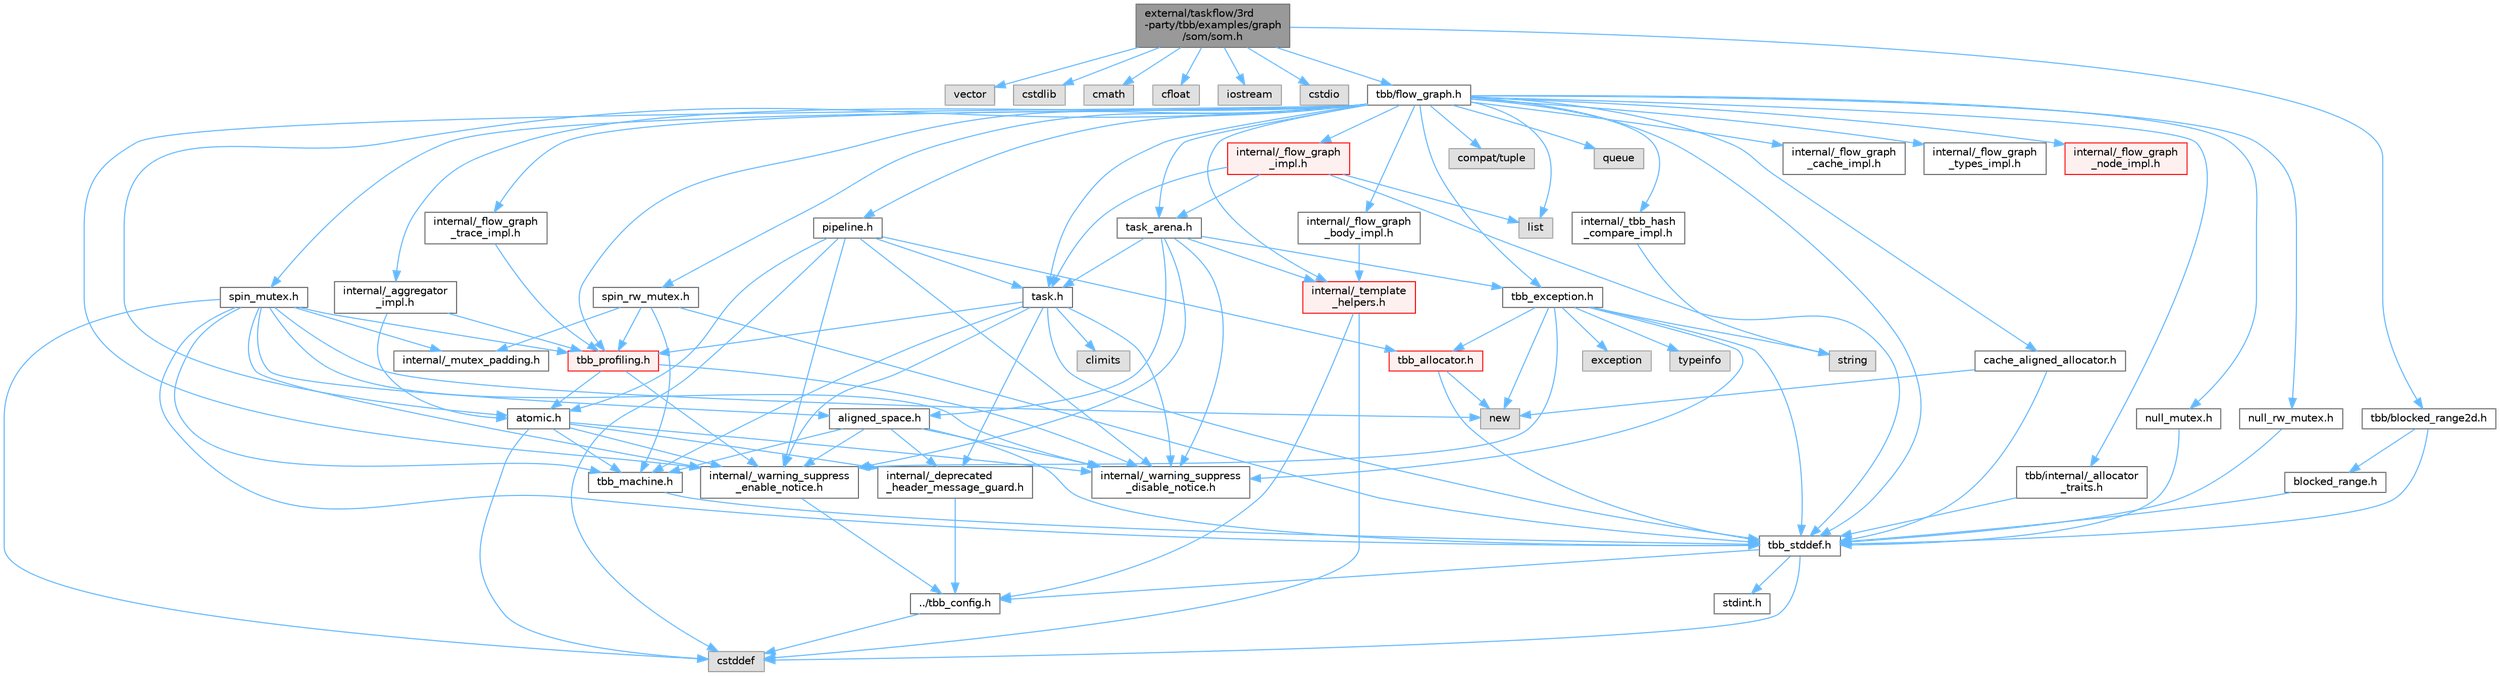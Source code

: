 digraph "external/taskflow/3rd-party/tbb/examples/graph/som/som.h"
{
 // LATEX_PDF_SIZE
  bgcolor="transparent";
  edge [fontname=Helvetica,fontsize=10,labelfontname=Helvetica,labelfontsize=10];
  node [fontname=Helvetica,fontsize=10,shape=box,height=0.2,width=0.4];
  Node1 [id="Node000001",label="external/taskflow/3rd\l-party/tbb/examples/graph\l/som/som.h",height=0.2,width=0.4,color="gray40", fillcolor="grey60", style="filled", fontcolor="black",tooltip=" "];
  Node1 -> Node2 [id="edge116_Node000001_Node000002",color="steelblue1",style="solid",tooltip=" "];
  Node2 [id="Node000002",label="vector",height=0.2,width=0.4,color="grey60", fillcolor="#E0E0E0", style="filled",tooltip=" "];
  Node1 -> Node3 [id="edge117_Node000001_Node000003",color="steelblue1",style="solid",tooltip=" "];
  Node3 [id="Node000003",label="cstdlib",height=0.2,width=0.4,color="grey60", fillcolor="#E0E0E0", style="filled",tooltip=" "];
  Node1 -> Node4 [id="edge118_Node000001_Node000004",color="steelblue1",style="solid",tooltip=" "];
  Node4 [id="Node000004",label="cmath",height=0.2,width=0.4,color="grey60", fillcolor="#E0E0E0", style="filled",tooltip=" "];
  Node1 -> Node5 [id="edge119_Node000001_Node000005",color="steelblue1",style="solid",tooltip=" "];
  Node5 [id="Node000005",label="cfloat",height=0.2,width=0.4,color="grey60", fillcolor="#E0E0E0", style="filled",tooltip=" "];
  Node1 -> Node6 [id="edge120_Node000001_Node000006",color="steelblue1",style="solid",tooltip=" "];
  Node6 [id="Node000006",label="iostream",height=0.2,width=0.4,color="grey60", fillcolor="#E0E0E0", style="filled",tooltip=" "];
  Node1 -> Node7 [id="edge121_Node000001_Node000007",color="steelblue1",style="solid",tooltip=" "];
  Node7 [id="Node000007",label="cstdio",height=0.2,width=0.4,color="grey60", fillcolor="#E0E0E0", style="filled",tooltip=" "];
  Node1 -> Node8 [id="edge122_Node000001_Node000008",color="steelblue1",style="solid",tooltip=" "];
  Node8 [id="Node000008",label="tbb/flow_graph.h",height=0.2,width=0.4,color="grey40", fillcolor="white", style="filled",URL="$flow__graph_8h.html",tooltip="The graph related classes and functions"];
  Node8 -> Node9 [id="edge123_Node000008_Node000009",color="steelblue1",style="solid",tooltip=" "];
  Node9 [id="Node000009",label="internal/_warning_suppress\l_enable_notice.h",height=0.2,width=0.4,color="grey40", fillcolor="white", style="filled",URL="$__warning__suppress__enable__notice_8h.html",tooltip=" "];
  Node9 -> Node10 [id="edge124_Node000009_Node000010",color="steelblue1",style="solid",tooltip=" "];
  Node10 [id="Node000010",label="../tbb_config.h",height=0.2,width=0.4,color="grey40", fillcolor="white", style="filled",URL="$tbb__config_8h.html",tooltip=" "];
  Node10 -> Node11 [id="edge125_Node000010_Node000011",color="steelblue1",style="solid",tooltip=" "];
  Node11 [id="Node000011",label="cstddef",height=0.2,width=0.4,color="grey60", fillcolor="#E0E0E0", style="filled",tooltip=" "];
  Node8 -> Node12 [id="edge126_Node000008_Node000012",color="steelblue1",style="solid",tooltip=" "];
  Node12 [id="Node000012",label="tbb_stddef.h",height=0.2,width=0.4,color="grey40", fillcolor="white", style="filled",URL="$tbb__stddef_8h.html",tooltip=" "];
  Node12 -> Node10 [id="edge127_Node000012_Node000010",color="steelblue1",style="solid",tooltip=" "];
  Node12 -> Node11 [id="edge128_Node000012_Node000011",color="steelblue1",style="solid",tooltip=" "];
  Node12 -> Node13 [id="edge129_Node000012_Node000013",color="steelblue1",style="solid",tooltip=" "];
  Node13 [id="Node000013",label="stdint.h",height=0.2,width=0.4,color="grey40", fillcolor="white", style="filled",URL="$stdint_8h.html",tooltip=" "];
  Node8 -> Node14 [id="edge130_Node000008_Node000014",color="steelblue1",style="solid",tooltip=" "];
  Node14 [id="Node000014",label="atomic.h",height=0.2,width=0.4,color="grey40", fillcolor="white", style="filled",URL="$external_2taskflow_23rd-party_2tbb_2include_2tbb_2atomic_8h.html",tooltip=" "];
  Node14 -> Node15 [id="edge131_Node000014_Node000015",color="steelblue1",style="solid",tooltip=" "];
  Node15 [id="Node000015",label="internal/_deprecated\l_header_message_guard.h",height=0.2,width=0.4,color="grey40", fillcolor="white", style="filled",URL="$__deprecated__header__message__guard_8h.html",tooltip=" "];
  Node15 -> Node10 [id="edge132_Node000015_Node000010",color="steelblue1",style="solid",tooltip=" "];
  Node14 -> Node9 [id="edge133_Node000014_Node000009",color="steelblue1",style="solid",tooltip=" "];
  Node14 -> Node11 [id="edge134_Node000014_Node000011",color="steelblue1",style="solid",tooltip=" "];
  Node14 -> Node16 [id="edge135_Node000014_Node000016",color="steelblue1",style="solid",tooltip=" "];
  Node16 [id="Node000016",label="tbb_machine.h",height=0.2,width=0.4,color="grey40", fillcolor="white", style="filled",URL="$tbb__machine_8h.html",tooltip=" "];
  Node16 -> Node12 [id="edge136_Node000016_Node000012",color="steelblue1",style="solid",tooltip=" "];
  Node14 -> Node17 [id="edge137_Node000014_Node000017",color="steelblue1",style="solid",tooltip=" "];
  Node17 [id="Node000017",label="internal/_warning_suppress\l_disable_notice.h",height=0.2,width=0.4,color="grey40", fillcolor="white", style="filled",URL="$__warning__suppress__disable__notice_8h.html",tooltip=" "];
  Node8 -> Node18 [id="edge138_Node000008_Node000018",color="steelblue1",style="solid",tooltip=" "];
  Node18 [id="Node000018",label="spin_mutex.h",height=0.2,width=0.4,color="grey40", fillcolor="white", style="filled",URL="$external_2taskflow_23rd-party_2tbb_2include_2tbb_2spin__mutex_8h.html",tooltip=" "];
  Node18 -> Node9 [id="edge139_Node000018_Node000009",color="steelblue1",style="solid",tooltip=" "];
  Node18 -> Node11 [id="edge140_Node000018_Node000011",color="steelblue1",style="solid",tooltip=" "];
  Node18 -> Node19 [id="edge141_Node000018_Node000019",color="steelblue1",style="solid",tooltip=" "];
  Node19 [id="Node000019",label="new",height=0.2,width=0.4,color="grey60", fillcolor="#E0E0E0", style="filled",tooltip=" "];
  Node18 -> Node20 [id="edge142_Node000018_Node000020",color="steelblue1",style="solid",tooltip=" "];
  Node20 [id="Node000020",label="aligned_space.h",height=0.2,width=0.4,color="grey40", fillcolor="white", style="filled",URL="$aligned__space_8h.html",tooltip=" "];
  Node20 -> Node15 [id="edge143_Node000020_Node000015",color="steelblue1",style="solid",tooltip=" "];
  Node20 -> Node9 [id="edge144_Node000020_Node000009",color="steelblue1",style="solid",tooltip=" "];
  Node20 -> Node12 [id="edge145_Node000020_Node000012",color="steelblue1",style="solid",tooltip=" "];
  Node20 -> Node16 [id="edge146_Node000020_Node000016",color="steelblue1",style="solid",tooltip=" "];
  Node20 -> Node17 [id="edge147_Node000020_Node000017",color="steelblue1",style="solid",tooltip=" "];
  Node18 -> Node12 [id="edge148_Node000018_Node000012",color="steelblue1",style="solid",tooltip=" "];
  Node18 -> Node16 [id="edge149_Node000018_Node000016",color="steelblue1",style="solid",tooltip=" "];
  Node18 -> Node21 [id="edge150_Node000018_Node000021",color="steelblue1",style="solid",tooltip=" "];
  Node21 [id="Node000021",label="tbb_profiling.h",height=0.2,width=0.4,color="red", fillcolor="#FFF0F0", style="filled",URL="$tbb__profiling_8h.html",tooltip=" "];
  Node21 -> Node9 [id="edge151_Node000021_Node000009",color="steelblue1",style="solid",tooltip=" "];
  Node21 -> Node14 [id="edge152_Node000021_Node000014",color="steelblue1",style="solid",tooltip=" "];
  Node21 -> Node17 [id="edge153_Node000021_Node000017",color="steelblue1",style="solid",tooltip=" "];
  Node18 -> Node23 [id="edge154_Node000018_Node000023",color="steelblue1",style="solid",tooltip=" "];
  Node23 [id="Node000023",label="internal/_mutex_padding.h",height=0.2,width=0.4,color="grey40", fillcolor="white", style="filled",URL="$__mutex__padding_8h.html",tooltip=" "];
  Node18 -> Node17 [id="edge155_Node000018_Node000017",color="steelblue1",style="solid",tooltip=" "];
  Node8 -> Node24 [id="edge156_Node000008_Node000024",color="steelblue1",style="solid",tooltip=" "];
  Node24 [id="Node000024",label="null_mutex.h",height=0.2,width=0.4,color="grey40", fillcolor="white", style="filled",URL="$external_2taskflow_23rd-party_2tbb_2include_2tbb_2null__mutex_8h.html",tooltip=" "];
  Node24 -> Node12 [id="edge157_Node000024_Node000012",color="steelblue1",style="solid",tooltip=" "];
  Node8 -> Node25 [id="edge158_Node000008_Node000025",color="steelblue1",style="solid",tooltip=" "];
  Node25 [id="Node000025",label="spin_rw_mutex.h",height=0.2,width=0.4,color="grey40", fillcolor="white", style="filled",URL="$spin__rw__mutex_8h.html",tooltip=" "];
  Node25 -> Node12 [id="edge159_Node000025_Node000012",color="steelblue1",style="solid",tooltip=" "];
  Node25 -> Node16 [id="edge160_Node000025_Node000016",color="steelblue1",style="solid",tooltip=" "];
  Node25 -> Node21 [id="edge161_Node000025_Node000021",color="steelblue1",style="solid",tooltip=" "];
  Node25 -> Node23 [id="edge162_Node000025_Node000023",color="steelblue1",style="solid",tooltip=" "];
  Node8 -> Node26 [id="edge163_Node000008_Node000026",color="steelblue1",style="solid",tooltip=" "];
  Node26 [id="Node000026",label="null_rw_mutex.h",height=0.2,width=0.4,color="grey40", fillcolor="white", style="filled",URL="$null__rw__mutex_8h.html",tooltip=" "];
  Node26 -> Node12 [id="edge164_Node000026_Node000012",color="steelblue1",style="solid",tooltip=" "];
  Node8 -> Node27 [id="edge165_Node000008_Node000027",color="steelblue1",style="solid",tooltip=" "];
  Node27 [id="Node000027",label="task.h",height=0.2,width=0.4,color="grey40", fillcolor="white", style="filled",URL="$task_8h.html",tooltip=" "];
  Node27 -> Node15 [id="edge166_Node000027_Node000015",color="steelblue1",style="solid",tooltip=" "];
  Node27 -> Node9 [id="edge167_Node000027_Node000009",color="steelblue1",style="solid",tooltip=" "];
  Node27 -> Node12 [id="edge168_Node000027_Node000012",color="steelblue1",style="solid",tooltip=" "];
  Node27 -> Node16 [id="edge169_Node000027_Node000016",color="steelblue1",style="solid",tooltip=" "];
  Node27 -> Node21 [id="edge170_Node000027_Node000021",color="steelblue1",style="solid",tooltip=" "];
  Node27 -> Node28 [id="edge171_Node000027_Node000028",color="steelblue1",style="solid",tooltip=" "];
  Node28 [id="Node000028",label="climits",height=0.2,width=0.4,color="grey60", fillcolor="#E0E0E0", style="filled",tooltip=" "];
  Node27 -> Node17 [id="edge172_Node000027_Node000017",color="steelblue1",style="solid",tooltip=" "];
  Node8 -> Node29 [id="edge173_Node000008_Node000029",color="steelblue1",style="solid",tooltip=" "];
  Node29 [id="Node000029",label="cache_aligned_allocator.h",height=0.2,width=0.4,color="grey40", fillcolor="white", style="filled",URL="$cache__aligned__allocator_8h.html",tooltip=" "];
  Node29 -> Node19 [id="edge174_Node000029_Node000019",color="steelblue1",style="solid",tooltip=" "];
  Node29 -> Node12 [id="edge175_Node000029_Node000012",color="steelblue1",style="solid",tooltip=" "];
  Node8 -> Node30 [id="edge176_Node000008_Node000030",color="steelblue1",style="solid",tooltip=" "];
  Node30 [id="Node000030",label="tbb_exception.h",height=0.2,width=0.4,color="grey40", fillcolor="white", style="filled",URL="$tbb__exception_8h.html",tooltip=" "];
  Node30 -> Node9 [id="edge177_Node000030_Node000009",color="steelblue1",style="solid",tooltip=" "];
  Node30 -> Node12 [id="edge178_Node000030_Node000012",color="steelblue1",style="solid",tooltip=" "];
  Node30 -> Node31 [id="edge179_Node000030_Node000031",color="steelblue1",style="solid",tooltip=" "];
  Node31 [id="Node000031",label="exception",height=0.2,width=0.4,color="grey60", fillcolor="#E0E0E0", style="filled",tooltip=" "];
  Node30 -> Node19 [id="edge180_Node000030_Node000019",color="steelblue1",style="solid",tooltip=" "];
  Node30 -> Node32 [id="edge181_Node000030_Node000032",color="steelblue1",style="solid",tooltip=" "];
  Node32 [id="Node000032",label="string",height=0.2,width=0.4,color="grey60", fillcolor="#E0E0E0", style="filled",tooltip=" "];
  Node30 -> Node33 [id="edge182_Node000030_Node000033",color="steelblue1",style="solid",tooltip=" "];
  Node33 [id="Node000033",label="tbb_allocator.h",height=0.2,width=0.4,color="red", fillcolor="#FFF0F0", style="filled",URL="$tbb__allocator_8h.html",tooltip=" "];
  Node33 -> Node12 [id="edge183_Node000033_Node000012",color="steelblue1",style="solid",tooltip=" "];
  Node33 -> Node19 [id="edge184_Node000033_Node000019",color="steelblue1",style="solid",tooltip=" "];
  Node30 -> Node35 [id="edge185_Node000030_Node000035",color="steelblue1",style="solid",tooltip=" "];
  Node35 [id="Node000035",label="typeinfo",height=0.2,width=0.4,color="grey60", fillcolor="#E0E0E0", style="filled",tooltip=" "];
  Node30 -> Node17 [id="edge186_Node000030_Node000017",color="steelblue1",style="solid",tooltip=" "];
  Node8 -> Node36 [id="edge187_Node000008_Node000036",color="steelblue1",style="solid",tooltip=" "];
  Node36 [id="Node000036",label="pipeline.h",height=0.2,width=0.4,color="grey40", fillcolor="white", style="filled",URL="$pipeline_8h.html",tooltip=" "];
  Node36 -> Node9 [id="edge188_Node000036_Node000009",color="steelblue1",style="solid",tooltip=" "];
  Node36 -> Node14 [id="edge189_Node000036_Node000014",color="steelblue1",style="solid",tooltip=" "];
  Node36 -> Node27 [id="edge190_Node000036_Node000027",color="steelblue1",style="solid",tooltip=" "];
  Node36 -> Node33 [id="edge191_Node000036_Node000033",color="steelblue1",style="solid",tooltip=" "];
  Node36 -> Node11 [id="edge192_Node000036_Node000011",color="steelblue1",style="solid",tooltip=" "];
  Node36 -> Node17 [id="edge193_Node000036_Node000017",color="steelblue1",style="solid",tooltip=" "];
  Node8 -> Node37 [id="edge194_Node000008_Node000037",color="steelblue1",style="solid",tooltip=" "];
  Node37 [id="Node000037",label="internal/_template\l_helpers.h",height=0.2,width=0.4,color="red", fillcolor="#FFF0F0", style="filled",URL="$__template__helpers_8h.html",tooltip=" "];
  Node37 -> Node11 [id="edge195_Node000037_Node000011",color="steelblue1",style="solid",tooltip=" "];
  Node37 -> Node10 [id="edge196_Node000037_Node000010",color="steelblue1",style="solid",tooltip=" "];
  Node8 -> Node39 [id="edge197_Node000008_Node000039",color="steelblue1",style="solid",tooltip=" "];
  Node39 [id="Node000039",label="internal/_aggregator\l_impl.h",height=0.2,width=0.4,color="grey40", fillcolor="white", style="filled",URL="$__aggregator__impl_8h.html",tooltip=" "];
  Node39 -> Node14 [id="edge198_Node000039_Node000014",color="steelblue1",style="solid",tooltip=" "];
  Node39 -> Node21 [id="edge199_Node000039_Node000021",color="steelblue1",style="solid",tooltip=" "];
  Node8 -> Node40 [id="edge200_Node000008_Node000040",color="steelblue1",style="solid",tooltip=" "];
  Node40 [id="Node000040",label="tbb/internal/_allocator\l_traits.h",height=0.2,width=0.4,color="grey40", fillcolor="white", style="filled",URL="$__allocator__traits_8h.html",tooltip=" "];
  Node40 -> Node12 [id="edge201_Node000040_Node000012",color="steelblue1",style="solid",tooltip=" "];
  Node8 -> Node21 [id="edge202_Node000008_Node000021",color="steelblue1",style="solid",tooltip=" "];
  Node8 -> Node41 [id="edge203_Node000008_Node000041",color="steelblue1",style="solid",tooltip=" "];
  Node41 [id="Node000041",label="task_arena.h",height=0.2,width=0.4,color="grey40", fillcolor="white", style="filled",URL="$task__arena_8h.html",tooltip=" "];
  Node41 -> Node9 [id="edge204_Node000041_Node000009",color="steelblue1",style="solid",tooltip=" "];
  Node41 -> Node27 [id="edge205_Node000041_Node000027",color="steelblue1",style="solid",tooltip=" "];
  Node41 -> Node30 [id="edge206_Node000041_Node000030",color="steelblue1",style="solid",tooltip=" "];
  Node41 -> Node37 [id="edge207_Node000041_Node000037",color="steelblue1",style="solid",tooltip=" "];
  Node41 -> Node20 [id="edge208_Node000041_Node000020",color="steelblue1",style="solid",tooltip=" "];
  Node41 -> Node17 [id="edge209_Node000041_Node000017",color="steelblue1",style="solid",tooltip=" "];
  Node8 -> Node42 [id="edge210_Node000008_Node000042",color="steelblue1",style="solid",tooltip=" "];
  Node42 [id="Node000042",label="compat/tuple",height=0.2,width=0.4,color="grey60", fillcolor="#E0E0E0", style="filled",tooltip=" "];
  Node8 -> Node43 [id="edge211_Node000008_Node000043",color="steelblue1",style="solid",tooltip=" "];
  Node43 [id="Node000043",label="list",height=0.2,width=0.4,color="grey60", fillcolor="#E0E0E0", style="filled",tooltip=" "];
  Node8 -> Node44 [id="edge212_Node000008_Node000044",color="steelblue1",style="solid",tooltip=" "];
  Node44 [id="Node000044",label="queue",height=0.2,width=0.4,color="grey60", fillcolor="#E0E0E0", style="filled",tooltip=" "];
  Node8 -> Node45 [id="edge213_Node000008_Node000045",color="steelblue1",style="solid",tooltip=" "];
  Node45 [id="Node000045",label="internal/_flow_graph\l_impl.h",height=0.2,width=0.4,color="red", fillcolor="#FFF0F0", style="filled",URL="$__flow__graph__impl_8h.html",tooltip=" "];
  Node45 -> Node12 [id="edge214_Node000045_Node000012",color="steelblue1",style="solid",tooltip=" "];
  Node45 -> Node27 [id="edge215_Node000045_Node000027",color="steelblue1",style="solid",tooltip=" "];
  Node45 -> Node41 [id="edge216_Node000045_Node000041",color="steelblue1",style="solid",tooltip=" "];
  Node45 -> Node43 [id="edge217_Node000045_Node000043",color="steelblue1",style="solid",tooltip=" "];
  Node8 -> Node47 [id="edge218_Node000008_Node000047",color="steelblue1",style="solid",tooltip=" "];
  Node47 [id="Node000047",label="internal/_flow_graph\l_trace_impl.h",height=0.2,width=0.4,color="grey40", fillcolor="white", style="filled",URL="$__flow__graph__trace__impl_8h.html",tooltip=" "];
  Node47 -> Node21 [id="edge219_Node000047_Node000021",color="steelblue1",style="solid",tooltip=" "];
  Node8 -> Node48 [id="edge220_Node000008_Node000048",color="steelblue1",style="solid",tooltip=" "];
  Node48 [id="Node000048",label="internal/_tbb_hash\l_compare_impl.h",height=0.2,width=0.4,color="grey40", fillcolor="white", style="filled",URL="$__tbb__hash__compare__impl_8h.html",tooltip=" "];
  Node48 -> Node32 [id="edge221_Node000048_Node000032",color="steelblue1",style="solid",tooltip=" "];
  Node8 -> Node49 [id="edge222_Node000008_Node000049",color="steelblue1",style="solid",tooltip=" "];
  Node49 [id="Node000049",label="internal/_flow_graph\l_body_impl.h",height=0.2,width=0.4,color="grey40", fillcolor="white", style="filled",URL="$__flow__graph__body__impl_8h.html",tooltip=" "];
  Node49 -> Node37 [id="edge223_Node000049_Node000037",color="steelblue1",style="solid",tooltip=" "];
  Node8 -> Node50 [id="edge224_Node000008_Node000050",color="steelblue1",style="solid",tooltip=" "];
  Node50 [id="Node000050",label="internal/_flow_graph\l_cache_impl.h",height=0.2,width=0.4,color="grey40", fillcolor="white", style="filled",URL="$__flow__graph__cache__impl_8h.html",tooltip=" "];
  Node8 -> Node51 [id="edge225_Node000008_Node000051",color="steelblue1",style="solid",tooltip=" "];
  Node51 [id="Node000051",label="internal/_flow_graph\l_types_impl.h",height=0.2,width=0.4,color="grey40", fillcolor="white", style="filled",URL="$__flow__graph__types__impl_8h.html",tooltip=" "];
  Node8 -> Node52 [id="edge226_Node000008_Node000052",color="steelblue1",style="solid",tooltip=" "];
  Node52 [id="Node000052",label="internal/_flow_graph\l_node_impl.h",height=0.2,width=0.4,color="red", fillcolor="#FFF0F0", style="filled",URL="$__flow__graph__node__impl_8h.html",tooltip=" "];
  Node1 -> Node54 [id="edge227_Node000001_Node000054",color="steelblue1",style="solid",tooltip=" "];
  Node54 [id="Node000054",label="tbb/blocked_range2d.h",height=0.2,width=0.4,color="grey40", fillcolor="white", style="filled",URL="$blocked__range2d_8h.html",tooltip=" "];
  Node54 -> Node12 [id="edge228_Node000054_Node000012",color="steelblue1",style="solid",tooltip=" "];
  Node54 -> Node55 [id="edge229_Node000054_Node000055",color="steelblue1",style="solid",tooltip=" "];
  Node55 [id="Node000055",label="blocked_range.h",height=0.2,width=0.4,color="grey40", fillcolor="white", style="filled",URL="$blocked__range_8h.html",tooltip=" "];
  Node55 -> Node12 [id="edge230_Node000055_Node000012",color="steelblue1",style="solid",tooltip=" "];
}
